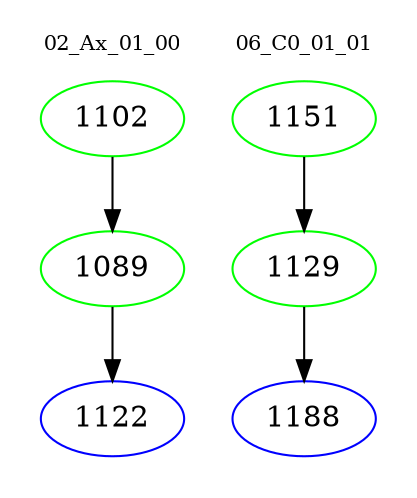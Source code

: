 digraph{
subgraph cluster_0 {
color = white
label = "02_Ax_01_00";
fontsize=10;
T0_1102 [label="1102", color="green"]
T0_1102 -> T0_1089 [color="black"]
T0_1089 [label="1089", color="green"]
T0_1089 -> T0_1122 [color="black"]
T0_1122 [label="1122", color="blue"]
}
subgraph cluster_1 {
color = white
label = "06_C0_01_01";
fontsize=10;
T1_1151 [label="1151", color="green"]
T1_1151 -> T1_1129 [color="black"]
T1_1129 [label="1129", color="green"]
T1_1129 -> T1_1188 [color="black"]
T1_1188 [label="1188", color="blue"]
}
}
